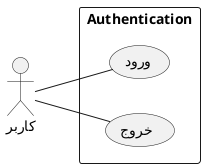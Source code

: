 @startuml use-case-1
left to right direction
skinparam packageStyle rectangle
skinparam monochrome true
actor "کاربر" as user
rectangle Authentication {
usecase "ورود" as sign_in
usecase "خروج" as sign_out
}
user -- sign_in
user -- sign_out
@enduml